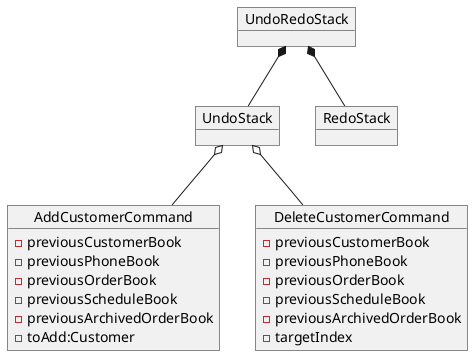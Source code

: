 @startuml
object UndoRedoStack {
}

object UndoStack {

}

object RedoStack {

}


object AddCustomerCommand {
    - previousCustomerBook
    - previousPhoneBook
    - previousOrderBook
    - previousScheduleBook
    - previousArchivedOrderBook
    - toAdd:Customer

}

object DeleteCustomerCommand {
    - previousCustomerBook
    - previousPhoneBook
    - previousOrderBook
    - previousScheduleBook
    - previousArchivedOrderBook
    - targetIndex
}

UndoRedoStack *-- UndoStack
UndoRedoStack *-- RedoStack
UndoStack o-- AddCustomerCommand
UndoStack o-- DeleteCustomerCommand
@enduml
